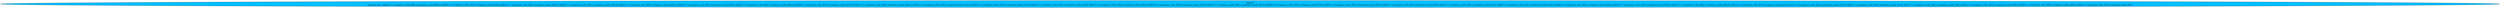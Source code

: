 strict digraph "" {
	node [label="\N"];
	"899:AS"	 [ast="<pyverilog.vparser.ast.Assign object at 0x7f44f6bcd450>",
		def_var="['match_sf_ext']",
		fillcolor=deepskyblue,
		label="899:AS
match_sf_ext = ((id[21] == acceptance_code_0[0]) | acceptance_mask_0[0]) & ((id[22] == acceptance_code_0[1]) | acceptance_\
mask_0[1]) & ((id[23] == acceptance_code_0[2]) | acceptance_mask_0[2]) & ((id[24] == acceptance_code_0[3]) | acceptance_mask_0[3]) & ((\
id[25] == acceptance_code_0[4]) | acceptance_mask_0[4]) & ((id[26] == acceptance_code_0[5]) | acceptance_mask_0[5]) & ((id[27] == \
acceptance_code_0[6]) | acceptance_mask_0[6]) & ((id[28] == acceptance_code_0[7]) | acceptance_mask_0[7]) & ((id[13] == acceptance_\
code_1[0]) | acceptance_mask_1[0]) & ((id[14] == acceptance_code_1[1]) | acceptance_mask_1[1]) & ((id[15] == acceptance_code_1[2]) | \
acceptance_mask_1[2]) & ((id[16] == acceptance_code_1[3]) | acceptance_mask_1[3]) & ((id[17] == acceptance_code_1[4]) | acceptance_\
mask_1[4]) & ((id[18] == acceptance_code_1[5]) | acceptance_mask_1[5]) & ((id[19] == acceptance_code_1[6]) | acceptance_mask_1[6]) & ((\
id[20] == acceptance_code_1[7]) | acceptance_mask_1[7]) & ((id[5] == acceptance_code_2[0]) | acceptance_mask_2[0]) & ((id[6] == \
acceptance_code_2[1]) | acceptance_mask_2[1]) & ((id[7] == acceptance_code_2[2]) | acceptance_mask_2[2]) & ((id[8] == acceptance_\
code_2[3]) | acceptance_mask_2[3]) & ((id[9] == acceptance_code_2[4]) | acceptance_mask_2[4]) & ((id[10] == acceptance_code_2[5]) | \
acceptance_mask_2[5]) & ((id[11] == acceptance_code_2[6]) | acceptance_mask_2[6]) & ((id[12] == acceptance_code_2[7]) | acceptance_\
mask_2[7]) & ((rtr2 == acceptance_code_3[2]) | acceptance_mask_3[2]) & ((id[0] == acceptance_code_3[3]) | acceptance_mask_3[3]) & ((\
id[1] == acceptance_code_3[4]) | acceptance_mask_3[4]) & ((id[2] == acceptance_code_3[5]) | acceptance_mask_3[5]) & ((id[3] == acceptance_\
code_3[6]) | acceptance_mask_3[6]) & ((id[4] == acceptance_code_3[7]) | acceptance_mask_3[7]);",
		statements="[]",
		style=filled,
		typ=Assign,
		use_var="['id', 'acceptance_code_0', 'acceptance_mask_0', 'id', 'acceptance_code_0', 'acceptance_mask_0', 'id', 'acceptance_code_0', 'acceptance_\
mask_0', 'id', 'acceptance_code_0', 'acceptance_mask_0', 'id', 'acceptance_code_0', 'acceptance_mask_0', 'id', 'acceptance_code_\
0', 'acceptance_mask_0', 'id', 'acceptance_code_0', 'acceptance_mask_0', 'id', 'acceptance_code_0', 'acceptance_mask_0', 'id', '\
acceptance_code_1', 'acceptance_mask_1', 'id', 'acceptance_code_1', 'acceptance_mask_1', 'id', 'acceptance_code_1', 'acceptance_\
mask_1', 'id', 'acceptance_code_1', 'acceptance_mask_1', 'id', 'acceptance_code_1', 'acceptance_mask_1', 'id', 'acceptance_code_\
1', 'acceptance_mask_1', 'id', 'acceptance_code_1', 'acceptance_mask_1', 'id', 'acceptance_code_1', 'acceptance_mask_1', 'id', '\
acceptance_code_2', 'acceptance_mask_2', 'id', 'acceptance_code_2', 'acceptance_mask_2', 'id', 'acceptance_code_2', 'acceptance_\
mask_2', 'id', 'acceptance_code_2', 'acceptance_mask_2', 'id', 'acceptance_code_2', 'acceptance_mask_2', 'id', 'acceptance_code_\
2', 'acceptance_mask_2', 'id', 'acceptance_code_2', 'acceptance_mask_2', 'id', 'acceptance_code_2', 'acceptance_mask_2', 'rtr2', '\
acceptance_code_3', 'acceptance_mask_3', 'id', 'acceptance_code_3', 'acceptance_mask_3', 'id', 'acceptance_code_3', 'acceptance_\
mask_3', 'id', 'acceptance_code_3', 'acceptance_mask_3', 'id', 'acceptance_code_3', 'acceptance_mask_3', 'id', 'acceptance_code_\
3', 'acceptance_mask_3']"];
}
